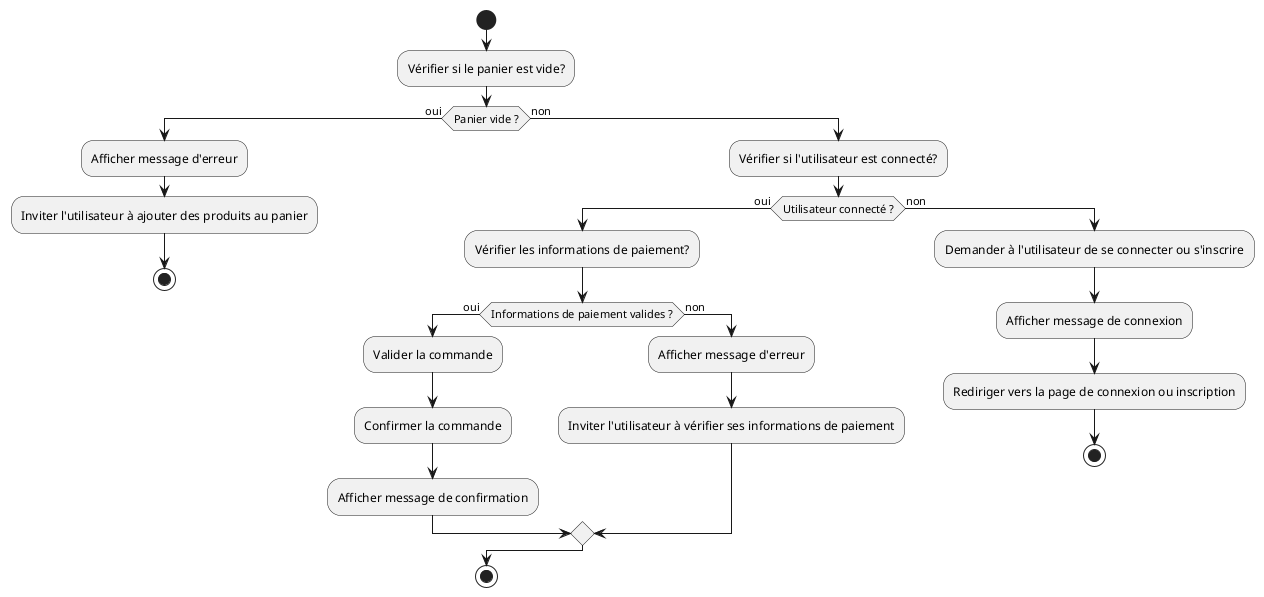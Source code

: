 @startuml
|Utilisateur|
start
:Vérifier si le panier est vide?;

if (Panier vide ?) then (oui)
  :Afficher message d'erreur;
  :Inviter l'utilisateur à ajouter des produits au panier;
  stop
else (non)
  :Vérifier si l'utilisateur est connecté?;
  if (Utilisateur connecté ?) then (oui)
    :Vérifier les informations de paiement?;
    if (Informations de paiement valides ?) then (oui)
      :Valider la commande;
      :Confirmer la commande;
      :Afficher message de confirmation;
    else (non)
      :Afficher message d'erreur;
      :Inviter l'utilisateur à vérifier ses informations de paiement;
    endif
  else (non)
    :Demander à l'utilisateur de se connecter ou s'inscrire;
    :Afficher message de connexion;
    :Rediriger vers la page de connexion ou inscription;
    stop
  endif
endif

stop
@enduml